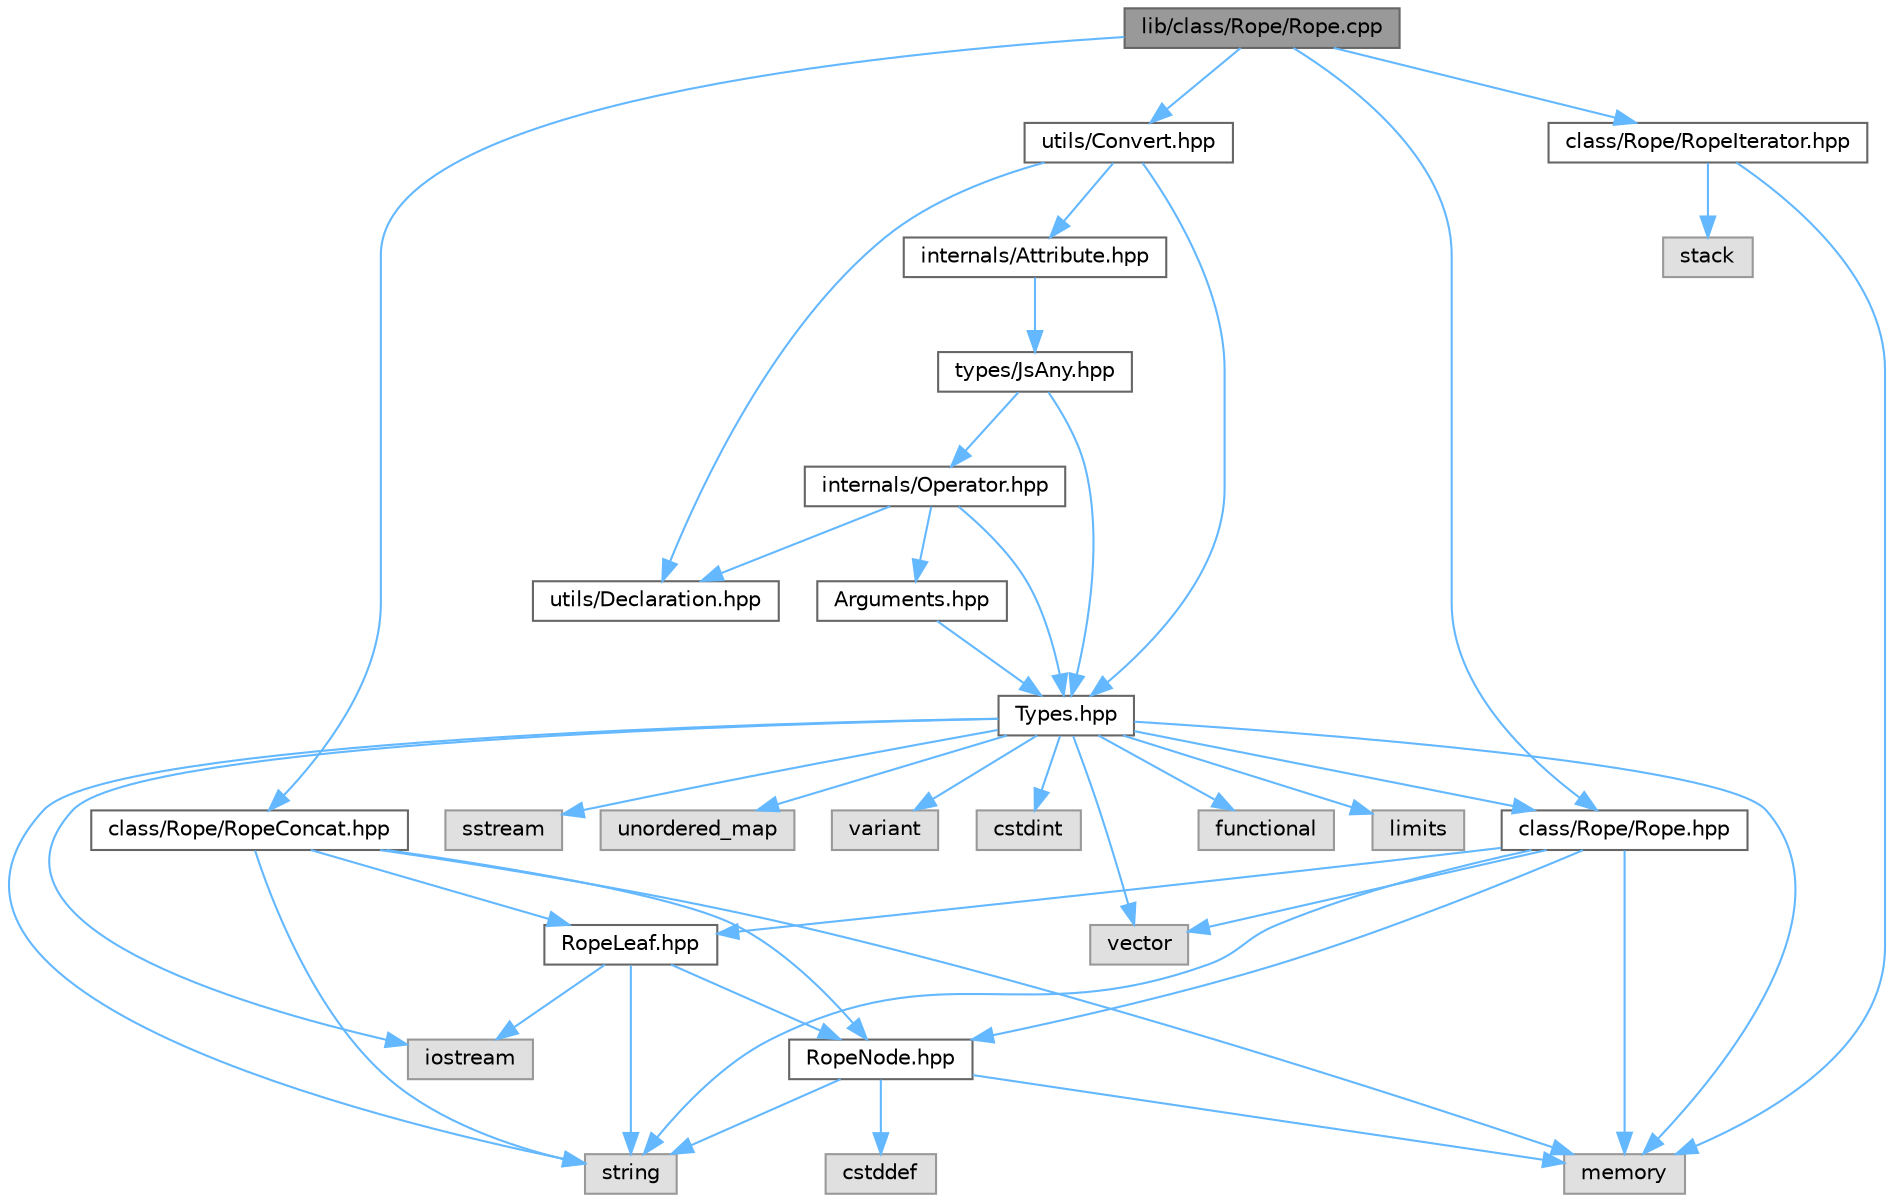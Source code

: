 digraph "lib/class/Rope/Rope.cpp"
{
 // LATEX_PDF_SIZE
  bgcolor="transparent";
  edge [fontname=Helvetica,fontsize=10,labelfontname=Helvetica,labelfontsize=10];
  node [fontname=Helvetica,fontsize=10,shape=box,height=0.2,width=0.4];
  Node1 [id="Node000001",label="lib/class/Rope/Rope.cpp",height=0.2,width=0.4,color="gray40", fillcolor="grey60", style="filled", fontcolor="black",tooltip=" "];
  Node1 -> Node2 [id="edge1_Node000001_Node000002",color="steelblue1",style="solid",tooltip=" "];
  Node2 [id="Node000002",label="class/Rope/Rope.hpp",height=0.2,width=0.4,color="grey40", fillcolor="white", style="filled",URL="$Rope_8hpp.html",tooltip=" "];
  Node2 -> Node3 [id="edge2_Node000002_Node000003",color="steelblue1",style="solid",tooltip=" "];
  Node3 [id="Node000003",label="RopeLeaf.hpp",height=0.2,width=0.4,color="grey40", fillcolor="white", style="filled",URL="$RopeLeaf_8hpp.html",tooltip=" "];
  Node3 -> Node4 [id="edge3_Node000003_Node000004",color="steelblue1",style="solid",tooltip=" "];
  Node4 [id="Node000004",label="RopeNode.hpp",height=0.2,width=0.4,color="grey40", fillcolor="white", style="filled",URL="$RopeNode_8hpp.html",tooltip=" "];
  Node4 -> Node5 [id="edge4_Node000004_Node000005",color="steelblue1",style="solid",tooltip=" "];
  Node5 [id="Node000005",label="cstddef",height=0.2,width=0.4,color="grey60", fillcolor="#E0E0E0", style="filled",tooltip=" "];
  Node4 -> Node6 [id="edge5_Node000004_Node000006",color="steelblue1",style="solid",tooltip=" "];
  Node6 [id="Node000006",label="memory",height=0.2,width=0.4,color="grey60", fillcolor="#E0E0E0", style="filled",tooltip=" "];
  Node4 -> Node7 [id="edge6_Node000004_Node000007",color="steelblue1",style="solid",tooltip=" "];
  Node7 [id="Node000007",label="string",height=0.2,width=0.4,color="grey60", fillcolor="#E0E0E0", style="filled",tooltip=" "];
  Node3 -> Node8 [id="edge7_Node000003_Node000008",color="steelblue1",style="solid",tooltip=" "];
  Node8 [id="Node000008",label="iostream",height=0.2,width=0.4,color="grey60", fillcolor="#E0E0E0", style="filled",tooltip=" "];
  Node3 -> Node7 [id="edge8_Node000003_Node000007",color="steelblue1",style="solid",tooltip=" "];
  Node2 -> Node4 [id="edge9_Node000002_Node000004",color="steelblue1",style="solid",tooltip=" "];
  Node2 -> Node6 [id="edge10_Node000002_Node000006",color="steelblue1",style="solid",tooltip=" "];
  Node2 -> Node7 [id="edge11_Node000002_Node000007",color="steelblue1",style="solid",tooltip=" "];
  Node2 -> Node9 [id="edge12_Node000002_Node000009",color="steelblue1",style="solid",tooltip=" "];
  Node9 [id="Node000009",label="vector",height=0.2,width=0.4,color="grey60", fillcolor="#E0E0E0", style="filled",tooltip=" "];
  Node1 -> Node10 [id="edge13_Node000001_Node000010",color="steelblue1",style="solid",tooltip=" "];
  Node10 [id="Node000010",label="class/Rope/RopeConcat.hpp",height=0.2,width=0.4,color="grey40", fillcolor="white", style="filled",URL="$RopeConcat_8hpp.html",tooltip=" "];
  Node10 -> Node3 [id="edge14_Node000010_Node000003",color="steelblue1",style="solid",tooltip=" "];
  Node10 -> Node4 [id="edge15_Node000010_Node000004",color="steelblue1",style="solid",tooltip=" "];
  Node10 -> Node6 [id="edge16_Node000010_Node000006",color="steelblue1",style="solid",tooltip=" "];
  Node10 -> Node7 [id="edge17_Node000010_Node000007",color="steelblue1",style="solid",tooltip=" "];
  Node1 -> Node11 [id="edge18_Node000001_Node000011",color="steelblue1",style="solid",tooltip=" "];
  Node11 [id="Node000011",label="class/Rope/RopeIterator.hpp",height=0.2,width=0.4,color="grey40", fillcolor="white", style="filled",URL="$RopeIterator_8hpp.html",tooltip=" "];
  Node11 -> Node6 [id="edge19_Node000011_Node000006",color="steelblue1",style="solid",tooltip=" "];
  Node11 -> Node12 [id="edge20_Node000011_Node000012",color="steelblue1",style="solid",tooltip=" "];
  Node12 [id="Node000012",label="stack",height=0.2,width=0.4,color="grey60", fillcolor="#E0E0E0", style="filled",tooltip=" "];
  Node1 -> Node13 [id="edge21_Node000001_Node000013",color="steelblue1",style="solid",tooltip=" "];
  Node13 [id="Node000013",label="utils/Convert.hpp",height=0.2,width=0.4,color="grey40", fillcolor="white", style="filled",URL="$Convert_8hpp.html",tooltip=" "];
  Node13 -> Node14 [id="edge22_Node000013_Node000014",color="steelblue1",style="solid",tooltip=" "];
  Node14 [id="Node000014",label="internals/Attribute.hpp",height=0.2,width=0.4,color="grey40", fillcolor="white", style="filled",URL="$Attribute_8hpp.html",tooltip=" "];
  Node14 -> Node15 [id="edge23_Node000014_Node000015",color="steelblue1",style="solid",tooltip=" "];
  Node15 [id="Node000015",label="types/JsAny.hpp",height=0.2,width=0.4,color="grey40", fillcolor="white", style="filled",URL="$JsAny_8hpp.html",tooltip=" "];
  Node15 -> Node16 [id="edge24_Node000015_Node000016",color="steelblue1",style="solid",tooltip=" "];
  Node16 [id="Node000016",label="Types.hpp",height=0.2,width=0.4,color="grey40", fillcolor="white", style="filled",URL="$Types_8hpp.html",tooltip=" "];
  Node16 -> Node2 [id="edge25_Node000016_Node000002",color="steelblue1",style="solid",tooltip=" "];
  Node16 -> Node17 [id="edge26_Node000016_Node000017",color="steelblue1",style="solid",tooltip=" "];
  Node17 [id="Node000017",label="cstdint",height=0.2,width=0.4,color="grey60", fillcolor="#E0E0E0", style="filled",tooltip=" "];
  Node16 -> Node18 [id="edge27_Node000016_Node000018",color="steelblue1",style="solid",tooltip=" "];
  Node18 [id="Node000018",label="functional",height=0.2,width=0.4,color="grey60", fillcolor="#E0E0E0", style="filled",tooltip=" "];
  Node16 -> Node8 [id="edge28_Node000016_Node000008",color="steelblue1",style="solid",tooltip=" "];
  Node16 -> Node19 [id="edge29_Node000016_Node000019",color="steelblue1",style="solid",tooltip=" "];
  Node19 [id="Node000019",label="limits",height=0.2,width=0.4,color="grey60", fillcolor="#E0E0E0", style="filled",tooltip=" "];
  Node16 -> Node6 [id="edge30_Node000016_Node000006",color="steelblue1",style="solid",tooltip=" "];
  Node16 -> Node20 [id="edge31_Node000016_Node000020",color="steelblue1",style="solid",tooltip=" "];
  Node20 [id="Node000020",label="sstream",height=0.2,width=0.4,color="grey60", fillcolor="#E0E0E0", style="filled",tooltip=" "];
  Node16 -> Node7 [id="edge32_Node000016_Node000007",color="steelblue1",style="solid",tooltip=" "];
  Node16 -> Node21 [id="edge33_Node000016_Node000021",color="steelblue1",style="solid",tooltip=" "];
  Node21 [id="Node000021",label="unordered_map",height=0.2,width=0.4,color="grey60", fillcolor="#E0E0E0", style="filled",tooltip=" "];
  Node16 -> Node22 [id="edge34_Node000016_Node000022",color="steelblue1",style="solid",tooltip=" "];
  Node22 [id="Node000022",label="variant",height=0.2,width=0.4,color="grey60", fillcolor="#E0E0E0", style="filled",tooltip=" "];
  Node16 -> Node9 [id="edge35_Node000016_Node000009",color="steelblue1",style="solid",tooltip=" "];
  Node15 -> Node23 [id="edge36_Node000015_Node000023",color="steelblue1",style="solid",tooltip=" "];
  Node23 [id="Node000023",label="internals/Operator.hpp",height=0.2,width=0.4,color="grey40", fillcolor="white", style="filled",URL="$Operator_8hpp.html",tooltip=" "];
  Node23 -> Node24 [id="edge37_Node000023_Node000024",color="steelblue1",style="solid",tooltip=" "];
  Node24 [id="Node000024",label="Arguments.hpp",height=0.2,width=0.4,color="grey40", fillcolor="white", style="filled",URL="$Arguments_8hpp.html",tooltip=" "];
  Node24 -> Node16 [id="edge38_Node000024_Node000016",color="steelblue1",style="solid",tooltip=" "];
  Node23 -> Node16 [id="edge39_Node000023_Node000016",color="steelblue1",style="solid",tooltip=" "];
  Node23 -> Node25 [id="edge40_Node000023_Node000025",color="steelblue1",style="solid",tooltip=" "];
  Node25 [id="Node000025",label="utils/Declaration.hpp",height=0.2,width=0.4,color="grey40", fillcolor="white", style="filled",URL="$Declaration_8hpp.html",tooltip=" "];
  Node13 -> Node16 [id="edge41_Node000013_Node000016",color="steelblue1",style="solid",tooltip=" "];
  Node13 -> Node25 [id="edge42_Node000013_Node000025",color="steelblue1",style="solid",tooltip=" "];
}
